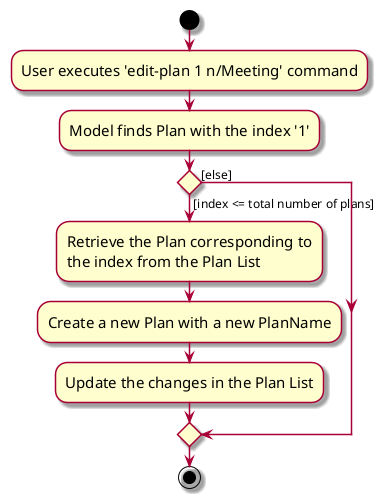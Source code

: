 @startuml
skin rose
skinparam ActivityFontSize 15
skinparam ArrowFontSize 12
start
:User executes 'edit-plan 1 n/Meeting' command;
:Model finds Plan with the index '1';

'Since the beta syntax does not support placing the condition outside the
'diamond we place it as the true branch instead.

if () then ([index <= total number of plans])
    :Retrieve the Plan corresponding to
    the index from the Plan List;
    :Create a new Plan with a new PlanName;
    :Update the changes in the Plan List;
else ([else])
endif
stop
@enduml
